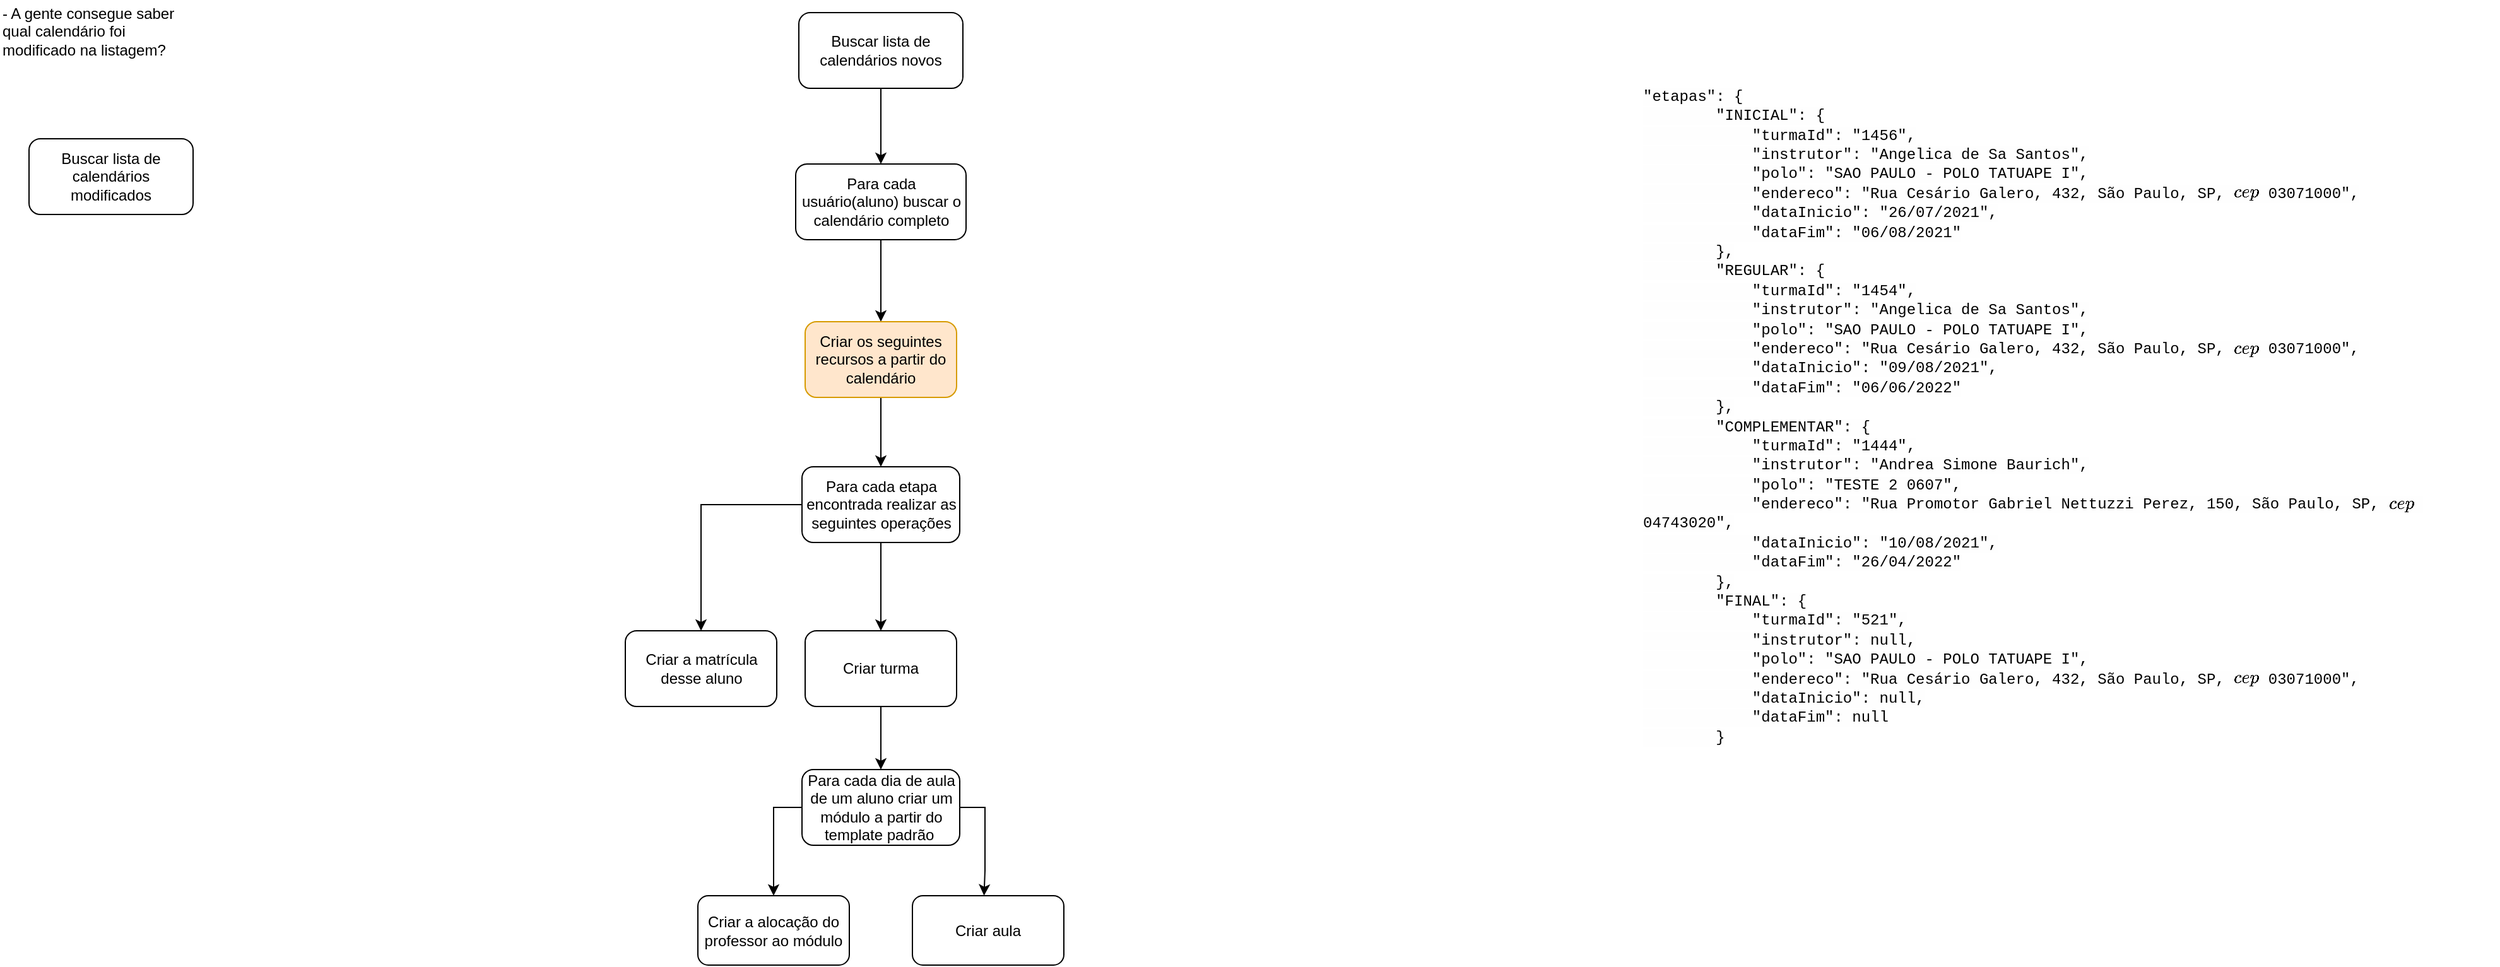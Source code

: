 <mxfile version="26.0.16">
  <diagram id="C5RBs43oDa-KdzZeNtuy" name="Page-1">
    <mxGraphModel dx="1932" dy="585" grid="1" gridSize="10" guides="1" tooltips="1" connect="1" arrows="1" fold="1" page="1" pageScale="1" pageWidth="827" pageHeight="1169" math="0" shadow="0">
      <root>
        <mxCell id="WIyWlLk6GJQsqaUBKTNV-0" />
        <mxCell id="WIyWlLk6GJQsqaUBKTNV-1" parent="WIyWlLk6GJQsqaUBKTNV-0" />
        <mxCell id="fZgnt0yr8DJA_-cti_pc-10" value="" style="edgeStyle=orthogonalEdgeStyle;rounded=0;orthogonalLoop=1;jettySize=auto;html=1;fontSize=12;" edge="1" parent="WIyWlLk6GJQsqaUBKTNV-1" source="WIyWlLk6GJQsqaUBKTNV-3" target="WIyWlLk6GJQsqaUBKTNV-7">
          <mxGeometry relative="1" as="geometry" />
        </mxCell>
        <mxCell id="WIyWlLk6GJQsqaUBKTNV-3" value="Buscar lista de calendários novos" style="rounded=1;whiteSpace=wrap;html=1;fontSize=12;glass=0;strokeWidth=1;shadow=0;" parent="WIyWlLk6GJQsqaUBKTNV-1" vertex="1">
          <mxGeometry x="160" y="70" width="130" height="60" as="geometry" />
        </mxCell>
        <mxCell id="fZgnt0yr8DJA_-cti_pc-1" value="" style="edgeStyle=orthogonalEdgeStyle;rounded=0;orthogonalLoop=1;jettySize=auto;html=1;fontSize=12;" edge="1" parent="WIyWlLk6GJQsqaUBKTNV-1" source="WIyWlLk6GJQsqaUBKTNV-7" target="fZgnt0yr8DJA_-cti_pc-0">
          <mxGeometry relative="1" as="geometry" />
        </mxCell>
        <mxCell id="WIyWlLk6GJQsqaUBKTNV-7" value="Para cada usuário(aluno) buscar o calendário completo" style="rounded=1;whiteSpace=wrap;html=1;fontSize=12;glass=0;strokeWidth=1;shadow=0;" parent="WIyWlLk6GJQsqaUBKTNV-1" vertex="1">
          <mxGeometry x="157.5" y="190" width="135" height="60" as="geometry" />
        </mxCell>
        <mxCell id="fZgnt0yr8DJA_-cti_pc-3" value="" style="edgeStyle=orthogonalEdgeStyle;rounded=0;orthogonalLoop=1;jettySize=auto;html=1;fontSize=12;" edge="1" parent="WIyWlLk6GJQsqaUBKTNV-1" source="fZgnt0yr8DJA_-cti_pc-0" target="fZgnt0yr8DJA_-cti_pc-2">
          <mxGeometry relative="1" as="geometry" />
        </mxCell>
        <mxCell id="fZgnt0yr8DJA_-cti_pc-0" value="Criar os seguintes recursos a partir do calendário" style="whiteSpace=wrap;html=1;rounded=1;glass=0;strokeWidth=1;shadow=0;fontSize=12;labelBackgroundColor=none;fillColor=#ffe6cc;strokeColor=#d79b00;" vertex="1" parent="WIyWlLk6GJQsqaUBKTNV-1">
          <mxGeometry x="165" y="315" width="120" height="60" as="geometry" />
        </mxCell>
        <mxCell id="fZgnt0yr8DJA_-cti_pc-15" value="" style="edgeStyle=orthogonalEdgeStyle;rounded=0;orthogonalLoop=1;jettySize=auto;html=1;fontSize=12;" edge="1" parent="WIyWlLk6GJQsqaUBKTNV-1" source="fZgnt0yr8DJA_-cti_pc-2" target="fZgnt0yr8DJA_-cti_pc-14">
          <mxGeometry relative="1" as="geometry" />
        </mxCell>
        <mxCell id="fZgnt0yr8DJA_-cti_pc-16" style="edgeStyle=orthogonalEdgeStyle;rounded=0;orthogonalLoop=1;jettySize=auto;html=1;entryX=0.5;entryY=0;entryDx=0;entryDy=0;fontSize=12;" edge="1" parent="WIyWlLk6GJQsqaUBKTNV-1" source="fZgnt0yr8DJA_-cti_pc-2" target="fZgnt0yr8DJA_-cti_pc-6">
          <mxGeometry relative="1" as="geometry" />
        </mxCell>
        <mxCell id="fZgnt0yr8DJA_-cti_pc-2" value="Para cada etapa encontrada realizar as seguintes operações" style="rounded=1;whiteSpace=wrap;html=1;glass=0;strokeWidth=1;shadow=0;fontSize=12;" vertex="1" parent="WIyWlLk6GJQsqaUBKTNV-1">
          <mxGeometry x="162.5" y="430" width="125" height="60" as="geometry" />
        </mxCell>
        <mxCell id="fZgnt0yr8DJA_-cti_pc-4" value="&lt;div style=&quot;&quot;&gt;&lt;span style=&quot;font-family: Monaco, Menlo, Consolas, &amp;quot;Courier New&amp;quot;, monospace; font-variant-ligatures: none; white-space-collapse: preserve; background-color: rgba(232, 232, 232, 0.04);&quot;&gt;&lt;font style=&quot;color: rgb(0, 0, 0);&quot;&gt;&quot;etapas&quot;: {&lt;br&gt;        &quot;INICIAL&quot;: {&lt;br&gt;            &quot;turmaId&quot;: &quot;1456&quot;,&lt;br&gt;            &quot;instrutor&quot;: &quot;Angelica de Sa Santos&quot;,&lt;br&gt;            &quot;polo&quot;: &quot;SAO PAULO - POLO TATUAPE I&quot;,&lt;br&gt;            &quot;endereco&quot;: &quot;Rua Cesário Galero, 432, São Paulo, SP, `cep` 03071000&quot;,&lt;br&gt;            &quot;dataInicio&quot;: &quot;26/07/2021&quot;,&lt;br&gt;            &quot;dataFim&quot;: &quot;06/08/2021&quot;&lt;br&gt;        },&lt;br&gt;        &quot;REGULAR&quot;: {&lt;br&gt;            &quot;turmaId&quot;: &quot;1454&quot;,&lt;br&gt;            &quot;instrutor&quot;: &quot;Angelica de Sa Santos&quot;,&lt;br&gt;            &quot;polo&quot;: &quot;SAO PAULO - POLO TATUAPE I&quot;,&lt;br&gt;            &quot;endereco&quot;: &quot;Rua Cesário Galero, 432, São Paulo, SP, `cep` 03071000&quot;,&lt;br&gt;            &quot;dataInicio&quot;: &quot;09/08/2021&quot;,&lt;br&gt;            &quot;dataFim&quot;: &quot;06/06/2022&quot;&lt;br&gt;        },&lt;br&gt;        &quot;COMPLEMENTAR&quot;: {&lt;br&gt;            &quot;turmaId&quot;: &quot;1444&quot;,&lt;br&gt;            &quot;instrutor&quot;: &quot;Andrea Simone Baurich&quot;,&lt;br&gt;            &quot;polo&quot;: &quot;TESTE 2 0607&quot;,&lt;br&gt;            &quot;endereco&quot;: &quot;Rua Promotor Gabriel Nettuzzi Perez, 150, São Paulo, SP, `cep` 04743020&quot;,&lt;br&gt;            &quot;dataInicio&quot;: &quot;10/08/2021&quot;,&lt;br&gt;            &quot;dataFim&quot;: &quot;26/04/2022&quot;&lt;br&gt;        },&lt;br&gt;        &quot;FINAL&quot;: {&lt;br&gt;            &quot;turmaId&quot;: &quot;521&quot;,&lt;br&gt;            &quot;instrutor&quot;: null,&lt;br&gt;            &quot;polo&quot;: &quot;SAO PAULO - POLO TATUAPE I&quot;,&lt;br&gt;            &quot;endereco&quot;: &quot;Rua Cesário Galero, 432, São Paulo, SP, `cep` 03071000&quot;,&lt;br&gt;            &quot;dataInicio&quot;: null,&lt;br&gt;            &quot;dataFim&quot;: null&lt;br&gt;        }&lt;/font&gt;&lt;/span&gt;&lt;/div&gt;" style="text;html=1;align=left;verticalAlign=middle;whiteSpace=wrap;rounded=0;" vertex="1" parent="WIyWlLk6GJQsqaUBKTNV-1">
          <mxGeometry x="827" y="160" width="680" height="460" as="geometry" />
        </mxCell>
        <mxCell id="fZgnt0yr8DJA_-cti_pc-19" value="" style="edgeStyle=orthogonalEdgeStyle;rounded=0;orthogonalLoop=1;jettySize=auto;html=1;exitX=1;exitY=0.5;exitDx=0;exitDy=0;entryX=0.473;entryY=-0.002;entryDx=0;entryDy=0;entryPerimeter=0;" edge="1" parent="WIyWlLk6GJQsqaUBKTNV-1" source="fZgnt0yr8DJA_-cti_pc-5" target="fZgnt0yr8DJA_-cti_pc-18">
          <mxGeometry relative="1" as="geometry" />
        </mxCell>
        <mxCell id="fZgnt0yr8DJA_-cti_pc-5" value="Para cada dia de aula de um aluno criar um módulo a partir do template padrão&amp;nbsp;" style="rounded=1;whiteSpace=wrap;html=1;glass=0;strokeWidth=1;shadow=0;fontSize=12;" vertex="1" parent="WIyWlLk6GJQsqaUBKTNV-1">
          <mxGeometry x="162.5" y="670" width="125" height="60" as="geometry" />
        </mxCell>
        <mxCell id="fZgnt0yr8DJA_-cti_pc-6" value="Criar a matrícula desse aluno" style="whiteSpace=wrap;html=1;rounded=1;glass=0;strokeWidth=1;shadow=0;fontSize=12;" vertex="1" parent="WIyWlLk6GJQsqaUBKTNV-1">
          <mxGeometry x="22.5" y="560" width="120" height="60" as="geometry" />
        </mxCell>
        <mxCell id="fZgnt0yr8DJA_-cti_pc-8" value="Buscar lista de calendários modificados" style="rounded=1;whiteSpace=wrap;html=1;fontSize=12;glass=0;strokeWidth=1;shadow=0;" vertex="1" parent="WIyWlLk6GJQsqaUBKTNV-1">
          <mxGeometry x="-450" y="170" width="130" height="60" as="geometry" />
        </mxCell>
        <mxCell id="fZgnt0yr8DJA_-cti_pc-9" value="- A gente consegue saber qual calendário foi modificado na listagem?" style="text;html=1;align=left;verticalAlign=middle;whiteSpace=wrap;rounded=0;" vertex="1" parent="WIyWlLk6GJQsqaUBKTNV-1">
          <mxGeometry x="-473" y="60" width="153" height="50" as="geometry" />
        </mxCell>
        <mxCell id="fZgnt0yr8DJA_-cti_pc-11" value="Criar a alocação do professor ao módulo" style="whiteSpace=wrap;html=1;rounded=1;glass=0;strokeWidth=1;shadow=0;fontSize=12;" vertex="1" parent="WIyWlLk6GJQsqaUBKTNV-1">
          <mxGeometry x="80" y="770" width="120" height="55" as="geometry" />
        </mxCell>
        <mxCell id="fZgnt0yr8DJA_-cti_pc-23" value="" style="edgeStyle=orthogonalEdgeStyle;rounded=0;orthogonalLoop=1;jettySize=auto;html=1;" edge="1" parent="WIyWlLk6GJQsqaUBKTNV-1" source="fZgnt0yr8DJA_-cti_pc-14" target="fZgnt0yr8DJA_-cti_pc-5">
          <mxGeometry relative="1" as="geometry" />
        </mxCell>
        <mxCell id="fZgnt0yr8DJA_-cti_pc-14" value="Criar turma" style="whiteSpace=wrap;html=1;rounded=1;glass=0;strokeWidth=1;shadow=0;fontSize=12;" vertex="1" parent="WIyWlLk6GJQsqaUBKTNV-1">
          <mxGeometry x="165" y="560" width="120" height="60" as="geometry" />
        </mxCell>
        <mxCell id="fZgnt0yr8DJA_-cti_pc-17" style="edgeStyle=orthogonalEdgeStyle;rounded=0;orthogonalLoop=1;jettySize=auto;html=1;entryX=0.5;entryY=0;entryDx=0;entryDy=0;fontSize=12;exitX=0;exitY=0.5;exitDx=0;exitDy=0;" edge="1" parent="WIyWlLk6GJQsqaUBKTNV-1" source="fZgnt0yr8DJA_-cti_pc-5" target="fZgnt0yr8DJA_-cti_pc-11">
          <mxGeometry relative="1" as="geometry" />
        </mxCell>
        <mxCell id="fZgnt0yr8DJA_-cti_pc-18" value="Criar aula" style="whiteSpace=wrap;html=1;rounded=1;glass=0;strokeWidth=1;shadow=0;" vertex="1" parent="WIyWlLk6GJQsqaUBKTNV-1">
          <mxGeometry x="250" y="770" width="120" height="55" as="geometry" />
        </mxCell>
      </root>
    </mxGraphModel>
  </diagram>
</mxfile>
